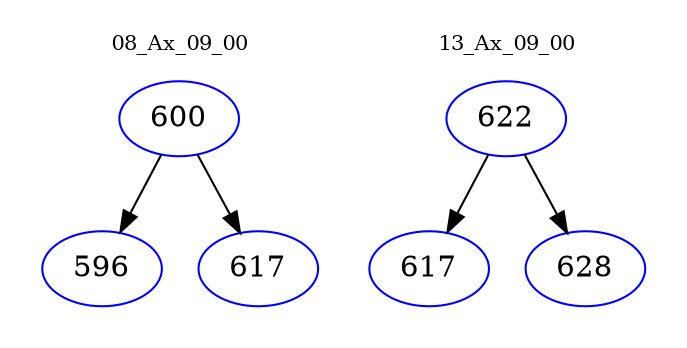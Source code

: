 digraph{
subgraph cluster_0 {
color = white
label = "08_Ax_09_00";
fontsize=10;
T0_600 [label="600", color="blue"]
T0_600 -> T0_596 [color="black"]
T0_596 [label="596", color="blue"]
T0_600 -> T0_617 [color="black"]
T0_617 [label="617", color="blue"]
}
subgraph cluster_1 {
color = white
label = "13_Ax_09_00";
fontsize=10;
T1_622 [label="622", color="blue"]
T1_622 -> T1_617 [color="black"]
T1_617 [label="617", color="blue"]
T1_622 -> T1_628 [color="black"]
T1_628 [label="628", color="blue"]
}
}
